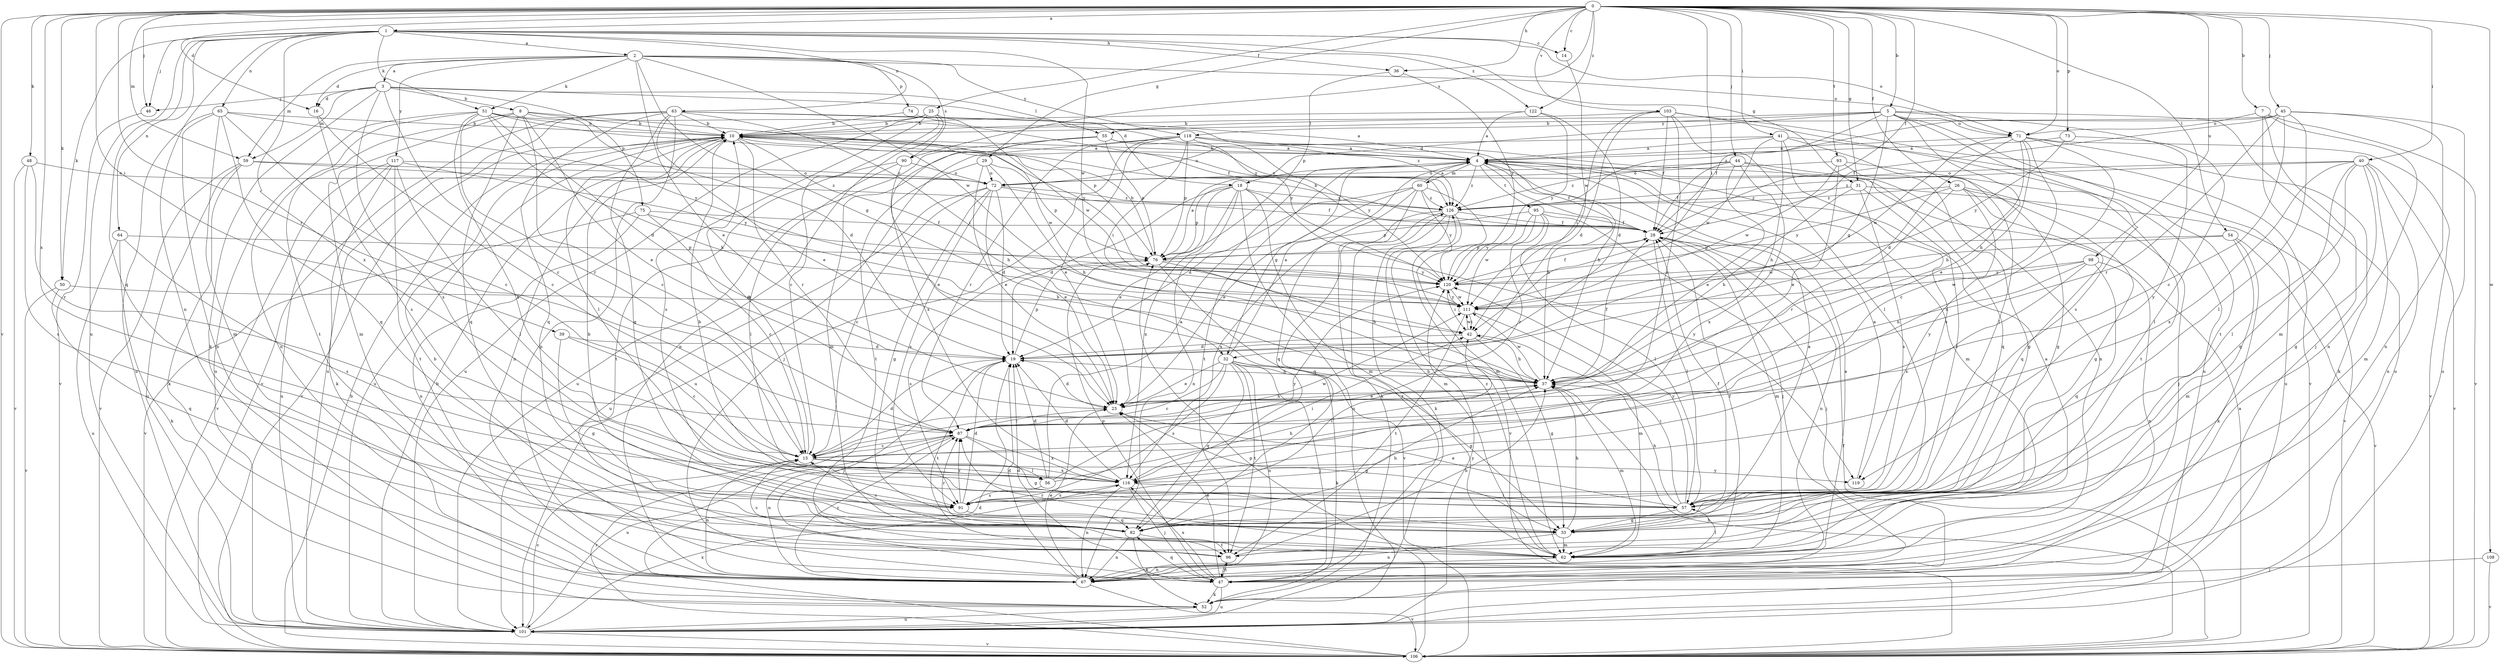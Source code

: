 strict digraph  {
0;
1;
2;
3;
4;
5;
7;
8;
10;
14;
15;
16;
18;
19;
23;
25;
26;
28;
29;
31;
32;
33;
36;
37;
39;
40;
41;
42;
44;
45;
46;
47;
48;
50;
51;
52;
54;
55;
56;
57;
59;
60;
62;
63;
64;
65;
67;
71;
72;
73;
74;
75;
76;
82;
87;
90;
91;
93;
95;
96;
98;
101;
103;
106;
108;
111;
116;
117;
118;
119;
120;
122;
126;
0 -> 1  [label=a];
0 -> 5  [label=b];
0 -> 7  [label=b];
0 -> 14  [label=c];
0 -> 16  [label=d];
0 -> 25  [label=f];
0 -> 26  [label=f];
0 -> 28  [label=f];
0 -> 29  [label=g];
0 -> 31  [label=g];
0 -> 36  [label=h];
0 -> 39  [label=i];
0 -> 40  [label=i];
0 -> 41  [label=i];
0 -> 42  [label=i];
0 -> 44  [label=j];
0 -> 45  [label=j];
0 -> 46  [label=j];
0 -> 48  [label=k];
0 -> 50  [label=k];
0 -> 54  [label=l];
0 -> 59  [label=m];
0 -> 71  [label=o];
0 -> 73  [label=p];
0 -> 87  [label=r];
0 -> 90  [label=s];
0 -> 93  [label=t];
0 -> 98  [label=u];
0 -> 103  [label=v];
0 -> 106  [label=v];
0 -> 108  [label=w];
0 -> 116  [label=x];
0 -> 122  [label=z];
1 -> 2  [label=a];
1 -> 14  [label=c];
1 -> 31  [label=g];
1 -> 36  [label=h];
1 -> 46  [label=j];
1 -> 50  [label=k];
1 -> 51  [label=k];
1 -> 63  [label=n];
1 -> 64  [label=n];
1 -> 65  [label=n];
1 -> 67  [label=n];
1 -> 71  [label=o];
1 -> 82  [label=q];
1 -> 101  [label=u];
1 -> 111  [label=w];
1 -> 116  [label=x];
1 -> 122  [label=z];
2 -> 3  [label=a];
2 -> 16  [label=d];
2 -> 23  [label=e];
2 -> 32  [label=g];
2 -> 51  [label=k];
2 -> 59  [label=m];
2 -> 71  [label=o];
2 -> 74  [label=p];
2 -> 90  [label=s];
2 -> 111  [label=w];
2 -> 117  [label=y];
2 -> 118  [label=y];
3 -> 8  [label=b];
3 -> 15  [label=c];
3 -> 16  [label=d];
3 -> 18  [label=d];
3 -> 46  [label=j];
3 -> 52  [label=k];
3 -> 55  [label=l];
3 -> 59  [label=m];
3 -> 75  [label=p];
3 -> 91  [label=s];
4 -> 10  [label=b];
4 -> 28  [label=f];
4 -> 32  [label=g];
4 -> 37  [label=h];
4 -> 60  [label=m];
4 -> 62  [label=m];
4 -> 95  [label=t];
4 -> 96  [label=t];
4 -> 126  [label=z];
5 -> 18  [label=d];
5 -> 28  [label=f];
5 -> 32  [label=g];
5 -> 37  [label=h];
5 -> 55  [label=l];
5 -> 71  [label=o];
5 -> 91  [label=s];
5 -> 96  [label=t];
5 -> 101  [label=u];
5 -> 118  [label=y];
5 -> 119  [label=y];
7 -> 47  [label=j];
7 -> 62  [label=m];
7 -> 67  [label=n];
7 -> 71  [label=o];
7 -> 106  [label=v];
8 -> 10  [label=b];
8 -> 15  [label=c];
8 -> 19  [label=d];
8 -> 23  [label=e];
8 -> 62  [label=m];
8 -> 67  [label=n];
8 -> 76  [label=p];
8 -> 82  [label=q];
10 -> 4  [label=a];
10 -> 37  [label=h];
10 -> 56  [label=l];
10 -> 67  [label=n];
10 -> 87  [label=r];
10 -> 101  [label=u];
10 -> 106  [label=v];
10 -> 111  [label=w];
10 -> 126  [label=z];
14 -> 111  [label=w];
15 -> 10  [label=b];
15 -> 19  [label=d];
15 -> 56  [label=l];
15 -> 67  [label=n];
15 -> 111  [label=w];
15 -> 116  [label=x];
15 -> 119  [label=y];
16 -> 15  [label=c];
16 -> 91  [label=s];
18 -> 19  [label=d];
18 -> 23  [label=e];
18 -> 62  [label=m];
18 -> 67  [label=n];
18 -> 76  [label=p];
18 -> 101  [label=u];
18 -> 116  [label=x];
18 -> 119  [label=y];
18 -> 126  [label=z];
19 -> 37  [label=h];
19 -> 47  [label=j];
19 -> 76  [label=p];
19 -> 96  [label=t];
23 -> 19  [label=d];
23 -> 33  [label=g];
23 -> 37  [label=h];
23 -> 87  [label=r];
25 -> 10  [label=b];
25 -> 15  [label=c];
25 -> 67  [label=n];
25 -> 91  [label=s];
25 -> 101  [label=u];
25 -> 111  [label=w];
26 -> 33  [label=g];
26 -> 47  [label=j];
26 -> 82  [label=q];
26 -> 87  [label=r];
26 -> 119  [label=y];
26 -> 120  [label=y];
26 -> 126  [label=z];
28 -> 10  [label=b];
28 -> 47  [label=j];
28 -> 57  [label=l];
28 -> 62  [label=m];
28 -> 67  [label=n];
28 -> 76  [label=p];
29 -> 23  [label=e];
29 -> 37  [label=h];
29 -> 72  [label=o];
29 -> 76  [label=p];
29 -> 96  [label=t];
31 -> 37  [label=h];
31 -> 57  [label=l];
31 -> 91  [label=s];
31 -> 106  [label=v];
31 -> 126  [label=z];
32 -> 4  [label=a];
32 -> 15  [label=c];
32 -> 23  [label=e];
32 -> 33  [label=g];
32 -> 37  [label=h];
32 -> 47  [label=j];
32 -> 52  [label=k];
32 -> 67  [label=n];
32 -> 82  [label=q];
32 -> 91  [label=s];
32 -> 96  [label=t];
33 -> 4  [label=a];
33 -> 10  [label=b];
33 -> 28  [label=f];
33 -> 37  [label=h];
33 -> 62  [label=m];
33 -> 67  [label=n];
36 -> 76  [label=p];
36 -> 120  [label=y];
37 -> 23  [label=e];
37 -> 28  [label=f];
37 -> 62  [label=m];
37 -> 111  [label=w];
39 -> 15  [label=c];
39 -> 19  [label=d];
39 -> 33  [label=g];
40 -> 33  [label=g];
40 -> 57  [label=l];
40 -> 62  [label=m];
40 -> 67  [label=n];
40 -> 72  [label=o];
40 -> 82  [label=q];
40 -> 106  [label=v];
40 -> 116  [label=x];
40 -> 126  [label=z];
41 -> 4  [label=a];
41 -> 37  [label=h];
41 -> 57  [label=l];
41 -> 72  [label=o];
41 -> 91  [label=s];
41 -> 101  [label=u];
41 -> 111  [label=w];
42 -> 19  [label=d];
42 -> 33  [label=g];
42 -> 37  [label=h];
42 -> 111  [label=w];
44 -> 23  [label=e];
44 -> 28  [label=f];
44 -> 33  [label=g];
44 -> 72  [label=o];
44 -> 82  [label=q];
44 -> 116  [label=x];
44 -> 126  [label=z];
45 -> 10  [label=b];
45 -> 15  [label=c];
45 -> 28  [label=f];
45 -> 57  [label=l];
45 -> 67  [label=n];
45 -> 87  [label=r];
45 -> 101  [label=u];
45 -> 126  [label=z];
46 -> 106  [label=v];
47 -> 10  [label=b];
47 -> 19  [label=d];
47 -> 23  [label=e];
47 -> 52  [label=k];
47 -> 76  [label=p];
47 -> 82  [label=q];
47 -> 96  [label=t];
47 -> 101  [label=u];
47 -> 116  [label=x];
47 -> 126  [label=z];
48 -> 72  [label=o];
48 -> 87  [label=r];
48 -> 91  [label=s];
48 -> 106  [label=v];
50 -> 82  [label=q];
50 -> 106  [label=v];
50 -> 111  [label=w];
51 -> 10  [label=b];
51 -> 19  [label=d];
51 -> 28  [label=f];
51 -> 37  [label=h];
51 -> 87  [label=r];
51 -> 96  [label=t];
51 -> 101  [label=u];
51 -> 116  [label=x];
51 -> 120  [label=y];
52 -> 101  [label=u];
54 -> 52  [label=k];
54 -> 62  [label=m];
54 -> 76  [label=p];
54 -> 106  [label=v];
54 -> 111  [label=w];
55 -> 4  [label=a];
55 -> 62  [label=m];
55 -> 76  [label=p];
55 -> 101  [label=u];
55 -> 116  [label=x];
55 -> 126  [label=z];
56 -> 4  [label=a];
56 -> 19  [label=d];
56 -> 37  [label=h];
56 -> 91  [label=s];
56 -> 120  [label=y];
57 -> 10  [label=b];
57 -> 23  [label=e];
57 -> 33  [label=g];
57 -> 37  [label=h];
57 -> 42  [label=i];
57 -> 120  [label=y];
59 -> 52  [label=k];
59 -> 72  [label=o];
59 -> 101  [label=u];
59 -> 106  [label=v];
59 -> 126  [label=z];
60 -> 4  [label=a];
60 -> 19  [label=d];
60 -> 23  [label=e];
60 -> 52  [label=k];
60 -> 62  [label=m];
60 -> 82  [label=q];
60 -> 120  [label=y];
60 -> 126  [label=z];
62 -> 4  [label=a];
62 -> 15  [label=c];
62 -> 28  [label=f];
62 -> 57  [label=l];
62 -> 67  [label=n];
62 -> 87  [label=r];
62 -> 126  [label=z];
63 -> 4  [label=a];
63 -> 10  [label=b];
63 -> 23  [label=e];
63 -> 33  [label=g];
63 -> 42  [label=i];
63 -> 67  [label=n];
63 -> 82  [label=q];
63 -> 101  [label=u];
63 -> 106  [label=v];
63 -> 126  [label=z];
64 -> 52  [label=k];
64 -> 76  [label=p];
64 -> 91  [label=s];
64 -> 101  [label=u];
65 -> 10  [label=b];
65 -> 15  [label=c];
65 -> 62  [label=m];
65 -> 67  [label=n];
65 -> 82  [label=q];
65 -> 101  [label=u];
65 -> 120  [label=y];
67 -> 4  [label=a];
67 -> 19  [label=d];
67 -> 23  [label=e];
67 -> 87  [label=r];
67 -> 106  [label=v];
71 -> 4  [label=a];
71 -> 15  [label=c];
71 -> 19  [label=d];
71 -> 23  [label=e];
71 -> 37  [label=h];
71 -> 52  [label=k];
71 -> 106  [label=v];
71 -> 111  [label=w];
71 -> 116  [label=x];
72 -> 15  [label=c];
72 -> 19  [label=d];
72 -> 23  [label=e];
72 -> 28  [label=f];
72 -> 33  [label=g];
72 -> 91  [label=s];
72 -> 101  [label=u];
72 -> 126  [label=z];
73 -> 4  [label=a];
73 -> 57  [label=l];
73 -> 120  [label=y];
74 -> 10  [label=b];
74 -> 120  [label=y];
75 -> 15  [label=c];
75 -> 28  [label=f];
75 -> 37  [label=h];
75 -> 67  [label=n];
75 -> 106  [label=v];
76 -> 4  [label=a];
76 -> 10  [label=b];
76 -> 37  [label=h];
76 -> 91  [label=s];
76 -> 106  [label=v];
76 -> 120  [label=y];
82 -> 15  [label=c];
82 -> 37  [label=h];
82 -> 52  [label=k];
82 -> 67  [label=n];
82 -> 87  [label=r];
82 -> 96  [label=t];
87 -> 15  [label=c];
87 -> 33  [label=g];
87 -> 67  [label=n];
87 -> 101  [label=u];
87 -> 116  [label=x];
90 -> 23  [label=e];
90 -> 57  [label=l];
90 -> 72  [label=o];
90 -> 96  [label=t];
91 -> 19  [label=d];
91 -> 42  [label=i];
91 -> 82  [label=q];
91 -> 87  [label=r];
93 -> 23  [label=e];
93 -> 33  [label=g];
93 -> 72  [label=o];
93 -> 96  [label=t];
93 -> 111  [label=w];
95 -> 28  [label=f];
95 -> 47  [label=j];
95 -> 57  [label=l];
95 -> 76  [label=p];
95 -> 87  [label=r];
95 -> 111  [label=w];
95 -> 120  [label=y];
96 -> 37  [label=h];
96 -> 47  [label=j];
98 -> 37  [label=h];
98 -> 67  [label=n];
98 -> 82  [label=q];
98 -> 111  [label=w];
98 -> 116  [label=x];
98 -> 120  [label=y];
101 -> 10  [label=b];
101 -> 15  [label=c];
101 -> 106  [label=v];
101 -> 116  [label=x];
101 -> 120  [label=y];
103 -> 10  [label=b];
103 -> 19  [label=d];
103 -> 28  [label=f];
103 -> 42  [label=i];
103 -> 57  [label=l];
103 -> 87  [label=r];
103 -> 101  [label=u];
103 -> 106  [label=v];
106 -> 4  [label=a];
106 -> 10  [label=b];
106 -> 19  [label=d];
106 -> 28  [label=f];
106 -> 37  [label=h];
106 -> 76  [label=p];
106 -> 87  [label=r];
108 -> 47  [label=j];
108 -> 106  [label=v];
111 -> 42  [label=i];
111 -> 62  [label=m];
111 -> 96  [label=t];
111 -> 120  [label=y];
116 -> 19  [label=d];
116 -> 42  [label=i];
116 -> 47  [label=j];
116 -> 57  [label=l];
116 -> 67  [label=n];
116 -> 91  [label=s];
117 -> 52  [label=k];
117 -> 57  [label=l];
117 -> 72  [label=o];
117 -> 96  [label=t];
117 -> 101  [label=u];
117 -> 106  [label=v];
117 -> 120  [label=y];
118 -> 4  [label=a];
118 -> 23  [label=e];
118 -> 37  [label=h];
118 -> 42  [label=i];
118 -> 47  [label=j];
118 -> 67  [label=n];
118 -> 76  [label=p];
118 -> 87  [label=r];
118 -> 101  [label=u];
118 -> 120  [label=y];
119 -> 4  [label=a];
120 -> 28  [label=f];
120 -> 42  [label=i];
120 -> 111  [label=w];
122 -> 4  [label=a];
122 -> 10  [label=b];
122 -> 19  [label=d];
122 -> 120  [label=y];
126 -> 28  [label=f];
126 -> 52  [label=k];
126 -> 62  [label=m];
126 -> 82  [label=q];
126 -> 106  [label=v];
126 -> 116  [label=x];
}
